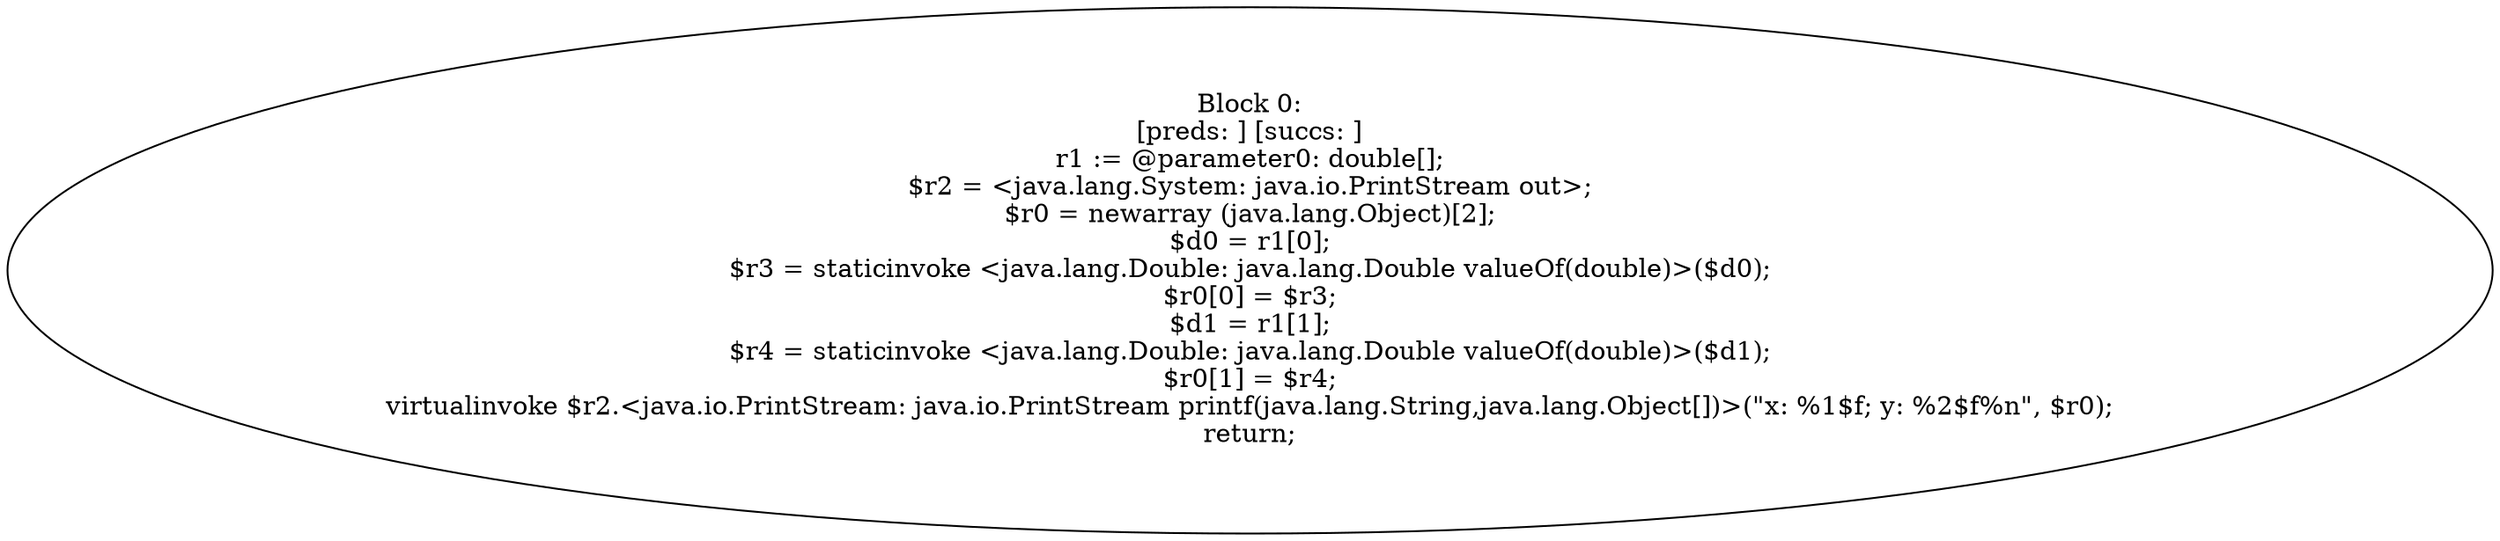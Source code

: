 digraph "unitGraph" {
    "Block 0:
[preds: ] [succs: ]
r1 := @parameter0: double[];
$r2 = <java.lang.System: java.io.PrintStream out>;
$r0 = newarray (java.lang.Object)[2];
$d0 = r1[0];
$r3 = staticinvoke <java.lang.Double: java.lang.Double valueOf(double)>($d0);
$r0[0] = $r3;
$d1 = r1[1];
$r4 = staticinvoke <java.lang.Double: java.lang.Double valueOf(double)>($d1);
$r0[1] = $r4;
virtualinvoke $r2.<java.io.PrintStream: java.io.PrintStream printf(java.lang.String,java.lang.Object[])>(\"x: %1$f; y: %2$f%n\", $r0);
return;
"
}
